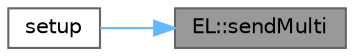 digraph "EL::sendMulti"
{
 // LATEX_PDF_SIZE
  bgcolor="transparent";
  edge [fontname=Helvetica,fontsize=10,labelfontname=Helvetica,labelfontsize=10];
  node [fontname=Helvetica,fontsize=10,shape=box,height=0.2,width=0.4];
  rankdir="RL";
  Node1 [label="EL::sendMulti",height=0.2,width=0.4,color="gray40", fillcolor="grey60", style="filled", fontcolor="black",tooltip="マルチキャストによる送信(default: 192.168.1.255)"];
  Node1 -> Node2 [dir="back",color="steelblue1",style="solid"];
  Node2 [label="setup",height=0.2,width=0.4,color="grey40", fillcolor="white", style="filled",URL="$main_8cpp.html#a4fc01d736fe50cf5b977f755b675f11d",tooltip=" "];
}
